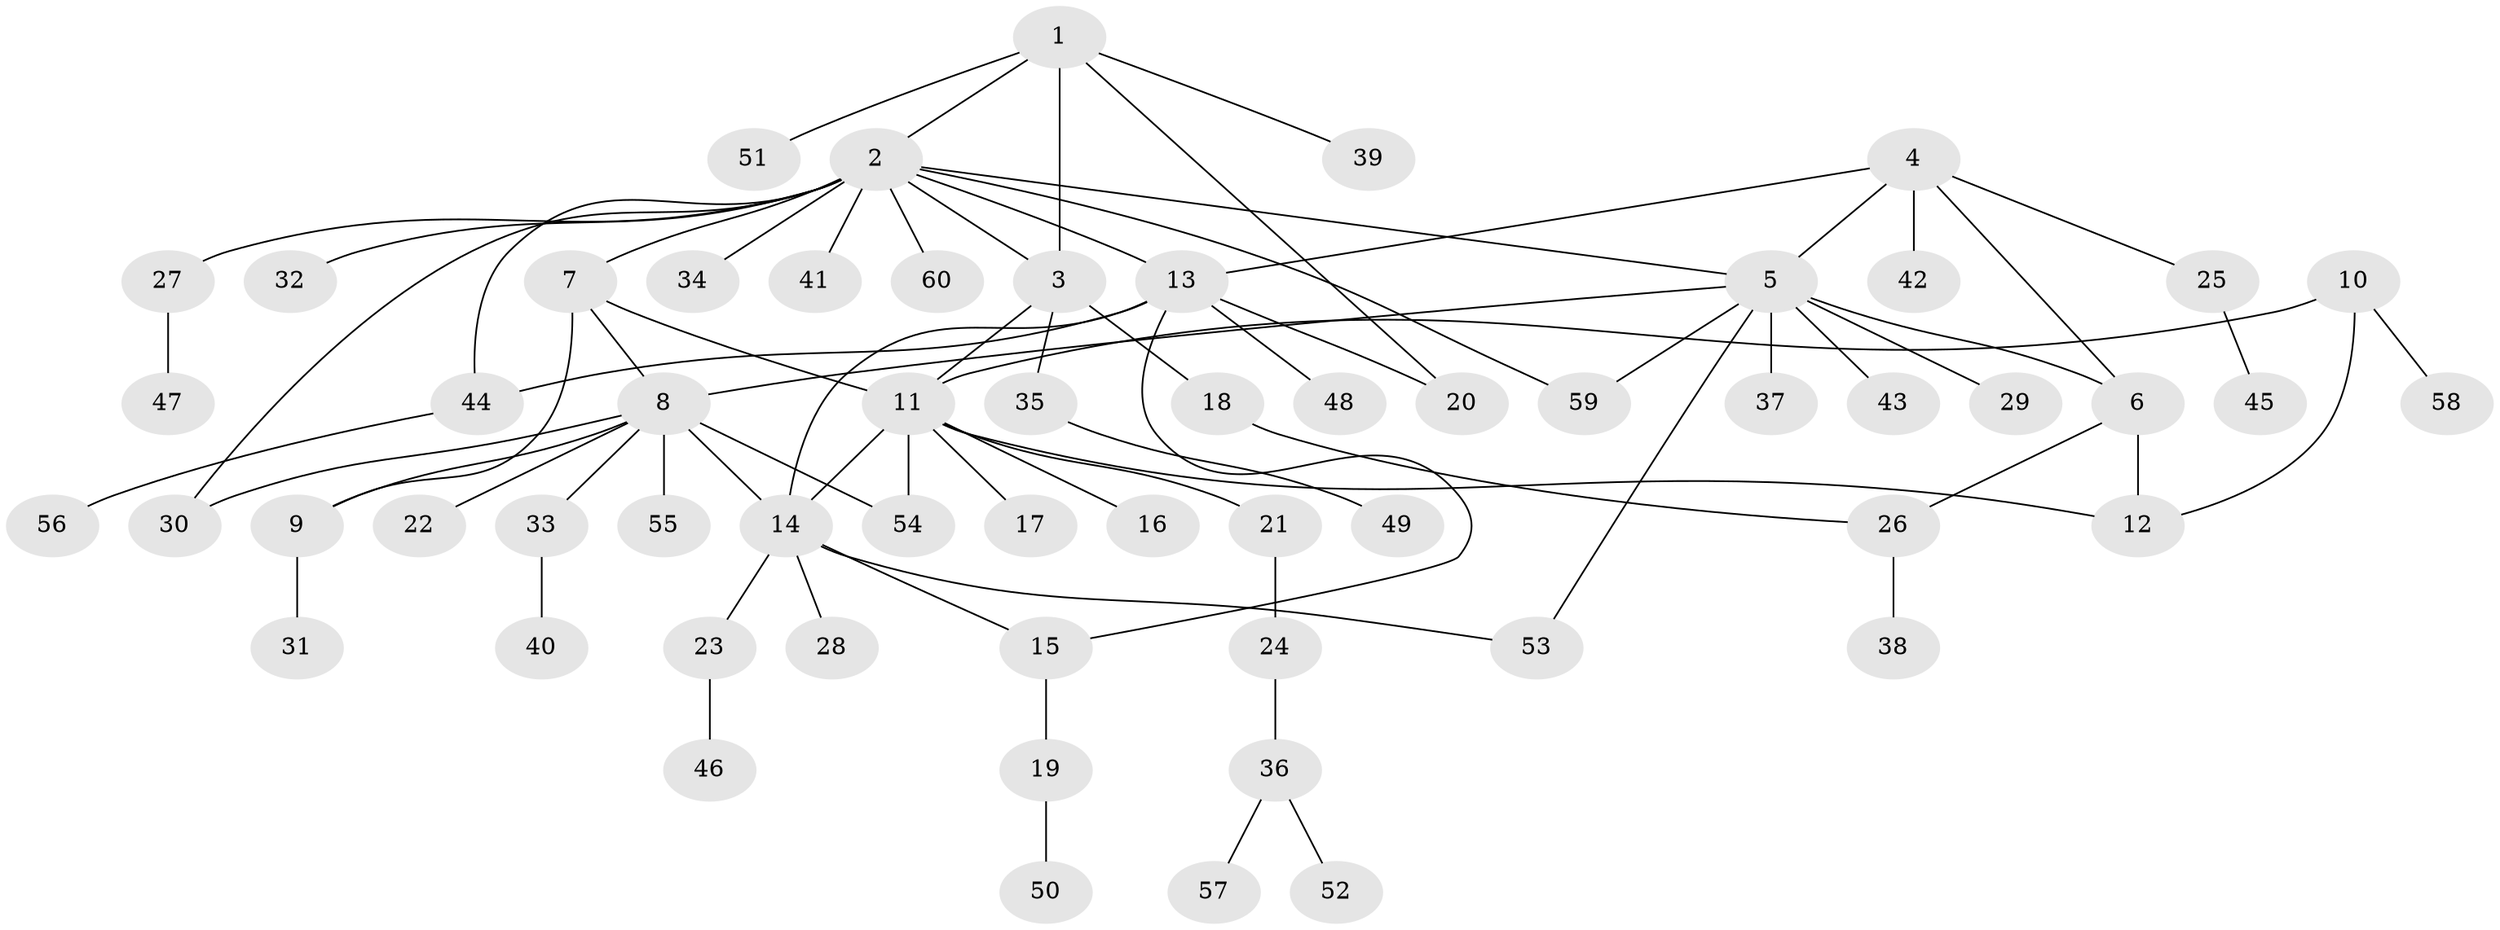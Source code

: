 // Generated by graph-tools (version 1.1) at 2025/55/03/09/25 04:55:01]
// undirected, 60 vertices, 77 edges
graph export_dot {
graph [start="1"]
  node [color=gray90,style=filled];
  1;
  2;
  3;
  4;
  5;
  6;
  7;
  8;
  9;
  10;
  11;
  12;
  13;
  14;
  15;
  16;
  17;
  18;
  19;
  20;
  21;
  22;
  23;
  24;
  25;
  26;
  27;
  28;
  29;
  30;
  31;
  32;
  33;
  34;
  35;
  36;
  37;
  38;
  39;
  40;
  41;
  42;
  43;
  44;
  45;
  46;
  47;
  48;
  49;
  50;
  51;
  52;
  53;
  54;
  55;
  56;
  57;
  58;
  59;
  60;
  1 -- 2;
  1 -- 3;
  1 -- 20;
  1 -- 39;
  1 -- 51;
  2 -- 3;
  2 -- 5;
  2 -- 7;
  2 -- 13;
  2 -- 27;
  2 -- 30;
  2 -- 32;
  2 -- 34;
  2 -- 41;
  2 -- 44;
  2 -- 59;
  2 -- 60;
  3 -- 11;
  3 -- 18;
  3 -- 35;
  4 -- 5;
  4 -- 6;
  4 -- 13;
  4 -- 25;
  4 -- 42;
  5 -- 6;
  5 -- 8;
  5 -- 29;
  5 -- 37;
  5 -- 43;
  5 -- 53;
  5 -- 59;
  6 -- 12;
  6 -- 26;
  7 -- 8;
  7 -- 9;
  7 -- 11;
  8 -- 9;
  8 -- 14;
  8 -- 22;
  8 -- 30;
  8 -- 33;
  8 -- 54;
  8 -- 55;
  9 -- 31;
  10 -- 11;
  10 -- 12;
  10 -- 58;
  11 -- 12;
  11 -- 14;
  11 -- 16;
  11 -- 17;
  11 -- 21;
  11 -- 54;
  13 -- 14;
  13 -- 15;
  13 -- 20;
  13 -- 44;
  13 -- 48;
  14 -- 15;
  14 -- 23;
  14 -- 28;
  14 -- 53;
  15 -- 19;
  18 -- 26;
  19 -- 50;
  21 -- 24;
  23 -- 46;
  24 -- 36;
  25 -- 45;
  26 -- 38;
  27 -- 47;
  33 -- 40;
  35 -- 49;
  36 -- 52;
  36 -- 57;
  44 -- 56;
}
